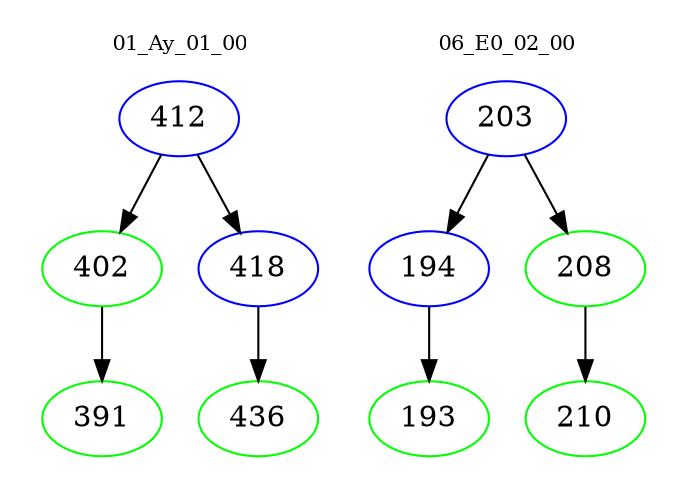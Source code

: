 digraph{
subgraph cluster_0 {
color = white
label = "01_Ay_01_00";
fontsize=10;
T0_412 [label="412", color="blue"]
T0_412 -> T0_402 [color="black"]
T0_402 [label="402", color="green"]
T0_402 -> T0_391 [color="black"]
T0_391 [label="391", color="green"]
T0_412 -> T0_418 [color="black"]
T0_418 [label="418", color="blue"]
T0_418 -> T0_436 [color="black"]
T0_436 [label="436", color="green"]
}
subgraph cluster_1 {
color = white
label = "06_E0_02_00";
fontsize=10;
T1_203 [label="203", color="blue"]
T1_203 -> T1_194 [color="black"]
T1_194 [label="194", color="blue"]
T1_194 -> T1_193 [color="black"]
T1_193 [label="193", color="green"]
T1_203 -> T1_208 [color="black"]
T1_208 [label="208", color="green"]
T1_208 -> T1_210 [color="black"]
T1_210 [label="210", color="green"]
}
}
